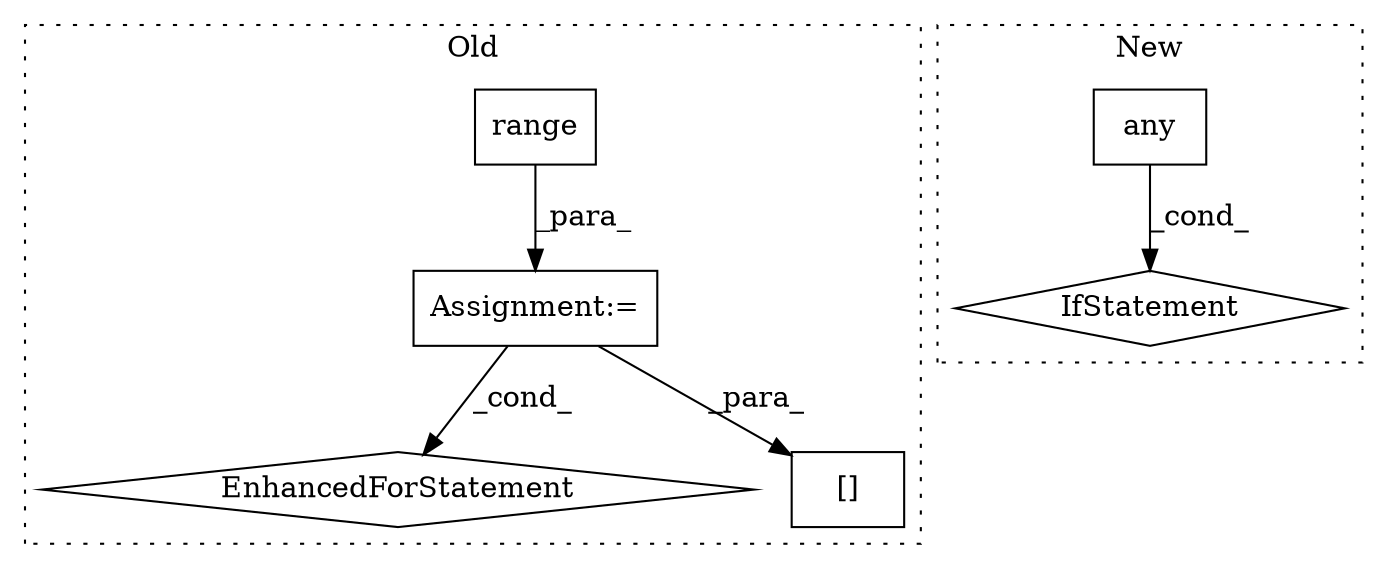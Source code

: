 digraph G {
subgraph cluster0 {
1 [label="range" a="32" s="3615,3644" l="6,1" shape="box"];
3 [label="Assignment:=" a="7" s="3550,3645" l="57,2" shape="box"];
4 [label="EnhancedForStatement" a="70" s="3550,3645" l="57,2" shape="diamond"];
6 [label="[]" a="2" s="3879,3886" l="6,1" shape="box"];
label = "Old";
style="dotted";
}
subgraph cluster1 {
2 [label="any" a="32" s="3325,3333" l="4,1" shape="box"];
5 [label="IfStatement" a="25" s="3321,3334" l="4,2" shape="diamond"];
label = "New";
style="dotted";
}
1 -> 3 [label="_para_"];
2 -> 5 [label="_cond_"];
3 -> 6 [label="_para_"];
3 -> 4 [label="_cond_"];
}